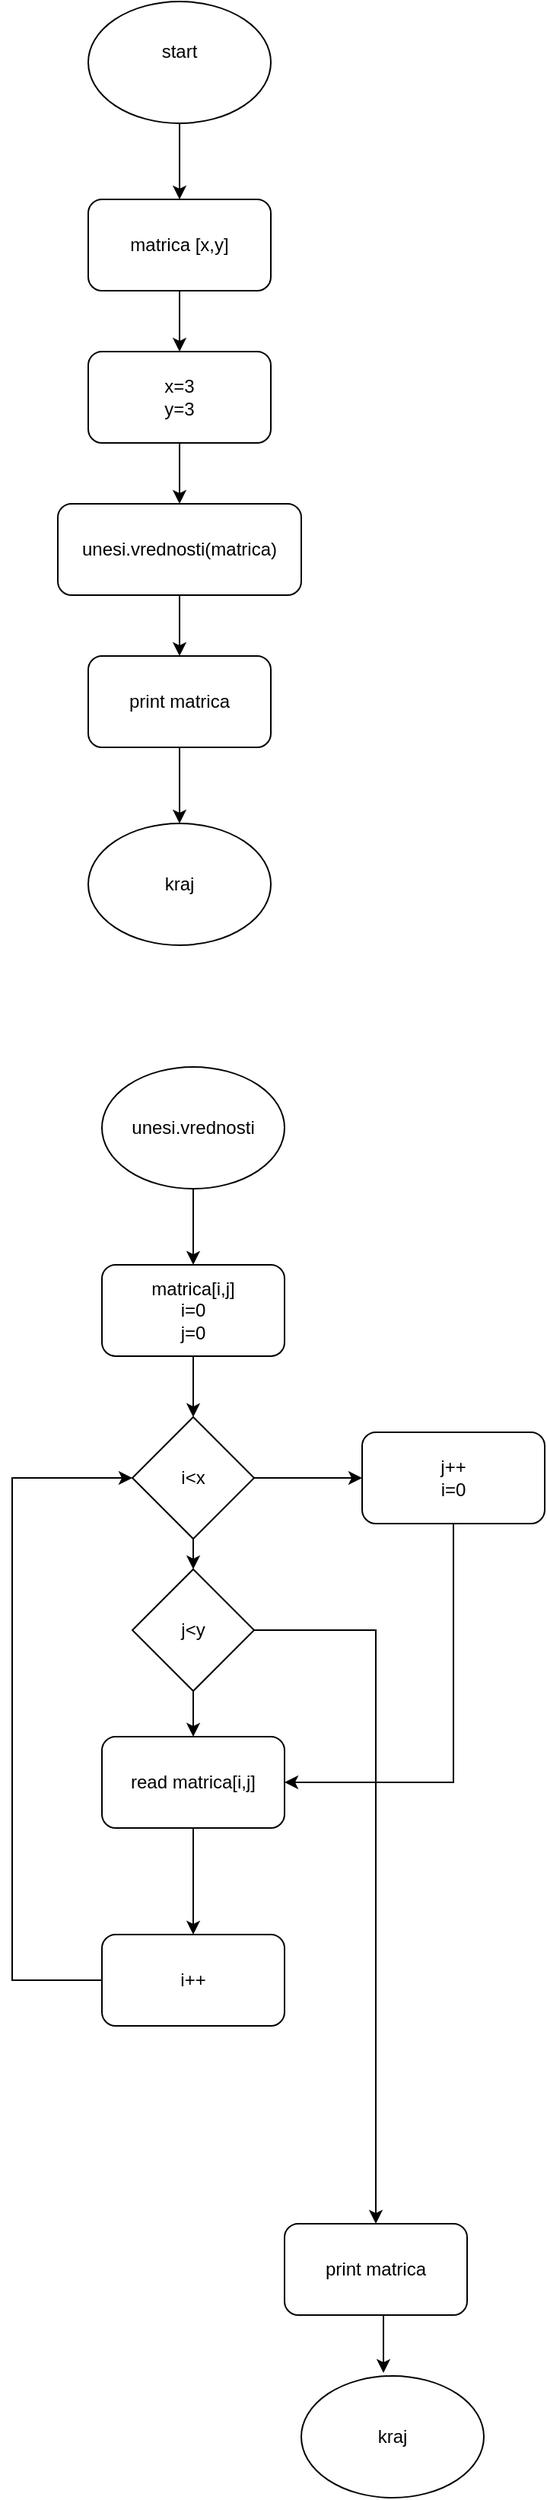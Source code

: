 <mxfile version="24.7.17">
  <diagram name="Page-1" id="bCHo46Dx80s6fhNhdEZx">
    <mxGraphModel dx="1434" dy="756" grid="1" gridSize="10" guides="1" tooltips="1" connect="1" arrows="1" fold="1" page="1" pageScale="1" pageWidth="850" pageHeight="1100" math="0" shadow="0">
      <root>
        <mxCell id="0" />
        <mxCell id="1" parent="0" />
        <mxCell id="RA1-9VBVPoNcQpWNQMXN-5" style="edgeStyle=orthogonalEdgeStyle;rounded=0;orthogonalLoop=1;jettySize=auto;html=1;exitX=0.5;exitY=1;exitDx=0;exitDy=0;entryX=0.5;entryY=0;entryDx=0;entryDy=0;" edge="1" parent="1" source="3Qx2SFiFOfXaepozawWC-1" target="3Qx2SFiFOfXaepozawWC-2">
          <mxGeometry relative="1" as="geometry" />
        </mxCell>
        <mxCell id="3Qx2SFiFOfXaepozawWC-1" value="start&lt;div&gt;&lt;br&gt;&lt;/div&gt;" style="ellipse;whiteSpace=wrap;html=1;" parent="1" vertex="1">
          <mxGeometry x="380" y="30" width="120" height="80" as="geometry" />
        </mxCell>
        <mxCell id="RA1-9VBVPoNcQpWNQMXN-6" style="edgeStyle=orthogonalEdgeStyle;rounded=0;orthogonalLoop=1;jettySize=auto;html=1;exitX=0.5;exitY=1;exitDx=0;exitDy=0;entryX=0.5;entryY=0;entryDx=0;entryDy=0;" edge="1" parent="1" source="3Qx2SFiFOfXaepozawWC-2" target="RA1-9VBVPoNcQpWNQMXN-1">
          <mxGeometry relative="1" as="geometry" />
        </mxCell>
        <mxCell id="3Qx2SFiFOfXaepozawWC-2" value="matrica [x,y]" style="rounded=1;whiteSpace=wrap;html=1;" parent="1" vertex="1">
          <mxGeometry x="380" y="160" width="120" height="60" as="geometry" />
        </mxCell>
        <mxCell id="RA1-9VBVPoNcQpWNQMXN-7" style="edgeStyle=orthogonalEdgeStyle;rounded=0;orthogonalLoop=1;jettySize=auto;html=1;exitX=0.5;exitY=1;exitDx=0;exitDy=0;entryX=0.5;entryY=0;entryDx=0;entryDy=0;" edge="1" parent="1" source="RA1-9VBVPoNcQpWNQMXN-1" target="RA1-9VBVPoNcQpWNQMXN-2">
          <mxGeometry relative="1" as="geometry" />
        </mxCell>
        <mxCell id="RA1-9VBVPoNcQpWNQMXN-1" value="x=3&lt;div&gt;y=3&lt;/div&gt;" style="rounded=1;whiteSpace=wrap;html=1;" vertex="1" parent="1">
          <mxGeometry x="380" y="260" width="120" height="60" as="geometry" />
        </mxCell>
        <mxCell id="RA1-9VBVPoNcQpWNQMXN-8" style="edgeStyle=orthogonalEdgeStyle;rounded=0;orthogonalLoop=1;jettySize=auto;html=1;exitX=0.5;exitY=1;exitDx=0;exitDy=0;entryX=0.5;entryY=0;entryDx=0;entryDy=0;" edge="1" parent="1" source="RA1-9VBVPoNcQpWNQMXN-2" target="RA1-9VBVPoNcQpWNQMXN-3">
          <mxGeometry relative="1" as="geometry" />
        </mxCell>
        <mxCell id="RA1-9VBVPoNcQpWNQMXN-2" value="unesi.vrednosti(matrica)" style="rounded=1;whiteSpace=wrap;html=1;" vertex="1" parent="1">
          <mxGeometry x="360" y="360" width="160" height="60" as="geometry" />
        </mxCell>
        <mxCell id="RA1-9VBVPoNcQpWNQMXN-9" style="edgeStyle=orthogonalEdgeStyle;rounded=0;orthogonalLoop=1;jettySize=auto;html=1;exitX=0.5;exitY=1;exitDx=0;exitDy=0;entryX=0.5;entryY=0;entryDx=0;entryDy=0;" edge="1" parent="1" source="RA1-9VBVPoNcQpWNQMXN-3" target="RA1-9VBVPoNcQpWNQMXN-4">
          <mxGeometry relative="1" as="geometry" />
        </mxCell>
        <mxCell id="RA1-9VBVPoNcQpWNQMXN-3" value="print matrica" style="rounded=1;whiteSpace=wrap;html=1;" vertex="1" parent="1">
          <mxGeometry x="380" y="460" width="120" height="60" as="geometry" />
        </mxCell>
        <mxCell id="RA1-9VBVPoNcQpWNQMXN-4" value="kraj" style="ellipse;whiteSpace=wrap;html=1;" vertex="1" parent="1">
          <mxGeometry x="380" y="570" width="120" height="80" as="geometry" />
        </mxCell>
        <mxCell id="RA1-9VBVPoNcQpWNQMXN-16" style="edgeStyle=orthogonalEdgeStyle;rounded=0;orthogonalLoop=1;jettySize=auto;html=1;exitX=0.5;exitY=1;exitDx=0;exitDy=0;entryX=0.5;entryY=0;entryDx=0;entryDy=0;" edge="1" parent="1" source="RA1-9VBVPoNcQpWNQMXN-10" target="RA1-9VBVPoNcQpWNQMXN-11">
          <mxGeometry relative="1" as="geometry" />
        </mxCell>
        <mxCell id="RA1-9VBVPoNcQpWNQMXN-10" value="unesi.vrednosti" style="ellipse;whiteSpace=wrap;html=1;" vertex="1" parent="1">
          <mxGeometry x="389" y="730" width="120" height="80" as="geometry" />
        </mxCell>
        <mxCell id="RA1-9VBVPoNcQpWNQMXN-17" style="edgeStyle=orthogonalEdgeStyle;rounded=0;orthogonalLoop=1;jettySize=auto;html=1;exitX=0.5;exitY=1;exitDx=0;exitDy=0;entryX=0.5;entryY=0;entryDx=0;entryDy=0;" edge="1" parent="1" source="RA1-9VBVPoNcQpWNQMXN-11" target="RA1-9VBVPoNcQpWNQMXN-12">
          <mxGeometry relative="1" as="geometry" />
        </mxCell>
        <mxCell id="RA1-9VBVPoNcQpWNQMXN-11" value="matrica[i,j]&lt;div&gt;i=0&lt;div&gt;j=0&lt;/div&gt;&lt;/div&gt;" style="rounded=1;whiteSpace=wrap;html=1;" vertex="1" parent="1">
          <mxGeometry x="389" y="860" width="120" height="60" as="geometry" />
        </mxCell>
        <mxCell id="RA1-9VBVPoNcQpWNQMXN-24" style="edgeStyle=orthogonalEdgeStyle;rounded=0;orthogonalLoop=1;jettySize=auto;html=1;exitX=0.5;exitY=1;exitDx=0;exitDy=0;entryX=0.5;entryY=0;entryDx=0;entryDy=0;" edge="1" parent="1" source="RA1-9VBVPoNcQpWNQMXN-12" target="RA1-9VBVPoNcQpWNQMXN-22">
          <mxGeometry relative="1" as="geometry" />
        </mxCell>
        <mxCell id="RA1-9VBVPoNcQpWNQMXN-28" style="edgeStyle=orthogonalEdgeStyle;rounded=0;orthogonalLoop=1;jettySize=auto;html=1;exitX=1;exitY=0.5;exitDx=0;exitDy=0;entryX=0;entryY=0.5;entryDx=0;entryDy=0;" edge="1" parent="1" source="RA1-9VBVPoNcQpWNQMXN-12" target="RA1-9VBVPoNcQpWNQMXN-27">
          <mxGeometry relative="1" as="geometry" />
        </mxCell>
        <mxCell id="RA1-9VBVPoNcQpWNQMXN-12" value="i&amp;lt;x" style="rhombus;whiteSpace=wrap;html=1;" vertex="1" parent="1">
          <mxGeometry x="409" y="960" width="80" height="80" as="geometry" />
        </mxCell>
        <mxCell id="RA1-9VBVPoNcQpWNQMXN-26" style="edgeStyle=orthogonalEdgeStyle;rounded=0;orthogonalLoop=1;jettySize=auto;html=1;exitX=0.5;exitY=1;exitDx=0;exitDy=0;entryX=0.5;entryY=0;entryDx=0;entryDy=0;" edge="1" parent="1" source="RA1-9VBVPoNcQpWNQMXN-13" target="RA1-9VBVPoNcQpWNQMXN-14">
          <mxGeometry relative="1" as="geometry" />
        </mxCell>
        <mxCell id="RA1-9VBVPoNcQpWNQMXN-13" value="read matrica[i,j]" style="rounded=1;whiteSpace=wrap;html=1;" vertex="1" parent="1">
          <mxGeometry x="389" y="1170" width="120" height="60" as="geometry" />
        </mxCell>
        <mxCell id="RA1-9VBVPoNcQpWNQMXN-23" style="edgeStyle=orthogonalEdgeStyle;rounded=0;orthogonalLoop=1;jettySize=auto;html=1;exitX=0;exitY=0.5;exitDx=0;exitDy=0;entryX=0;entryY=0.5;entryDx=0;entryDy=0;" edge="1" parent="1" source="RA1-9VBVPoNcQpWNQMXN-14" target="RA1-9VBVPoNcQpWNQMXN-12">
          <mxGeometry relative="1" as="geometry">
            <Array as="points">
              <mxPoint x="330" y="1330" />
              <mxPoint x="330" y="1000" />
            </Array>
          </mxGeometry>
        </mxCell>
        <mxCell id="RA1-9VBVPoNcQpWNQMXN-14" value="i++" style="rounded=1;whiteSpace=wrap;html=1;" vertex="1" parent="1">
          <mxGeometry x="389" y="1300" width="120" height="60" as="geometry" />
        </mxCell>
        <mxCell id="RA1-9VBVPoNcQpWNQMXN-25" style="edgeStyle=orthogonalEdgeStyle;rounded=0;orthogonalLoop=1;jettySize=auto;html=1;exitX=0.5;exitY=1;exitDx=0;exitDy=0;entryX=0.5;entryY=0;entryDx=0;entryDy=0;" edge="1" parent="1" source="RA1-9VBVPoNcQpWNQMXN-22" target="RA1-9VBVPoNcQpWNQMXN-13">
          <mxGeometry relative="1" as="geometry" />
        </mxCell>
        <mxCell id="RA1-9VBVPoNcQpWNQMXN-30" style="edgeStyle=orthogonalEdgeStyle;rounded=0;orthogonalLoop=1;jettySize=auto;html=1;exitX=1;exitY=0.5;exitDx=0;exitDy=0;" edge="1" parent="1" source="RA1-9VBVPoNcQpWNQMXN-22" target="RA1-9VBVPoNcQpWNQMXN-31">
          <mxGeometry relative="1" as="geometry">
            <mxPoint x="570" y="1442" as="targetPoint" />
          </mxGeometry>
        </mxCell>
        <mxCell id="RA1-9VBVPoNcQpWNQMXN-22" value="j&amp;lt;y" style="rhombus;whiteSpace=wrap;html=1;" vertex="1" parent="1">
          <mxGeometry x="409" y="1060" width="80" height="80" as="geometry" />
        </mxCell>
        <mxCell id="RA1-9VBVPoNcQpWNQMXN-29" style="edgeStyle=orthogonalEdgeStyle;rounded=0;orthogonalLoop=1;jettySize=auto;html=1;exitX=0.5;exitY=1;exitDx=0;exitDy=0;entryX=1;entryY=0.5;entryDx=0;entryDy=0;" edge="1" parent="1" source="RA1-9VBVPoNcQpWNQMXN-27" target="RA1-9VBVPoNcQpWNQMXN-13">
          <mxGeometry relative="1" as="geometry" />
        </mxCell>
        <mxCell id="RA1-9VBVPoNcQpWNQMXN-27" value="j++&lt;div&gt;i=0&lt;/div&gt;" style="rounded=1;whiteSpace=wrap;html=1;" vertex="1" parent="1">
          <mxGeometry x="560" y="970" width="120" height="60" as="geometry" />
        </mxCell>
        <mxCell id="RA1-9VBVPoNcQpWNQMXN-31" value="print matrica" style="rounded=1;whiteSpace=wrap;html=1;" vertex="1" parent="1">
          <mxGeometry x="509" y="1490" width="120" height="60" as="geometry" />
        </mxCell>
        <mxCell id="RA1-9VBVPoNcQpWNQMXN-32" value="kraj" style="ellipse;whiteSpace=wrap;html=1;" vertex="1" parent="1">
          <mxGeometry x="520" y="1590" width="120" height="80" as="geometry" />
        </mxCell>
        <mxCell id="RA1-9VBVPoNcQpWNQMXN-33" style="edgeStyle=orthogonalEdgeStyle;rounded=0;orthogonalLoop=1;jettySize=auto;html=1;exitX=0.5;exitY=1;exitDx=0;exitDy=0;entryX=0.45;entryY=-0.025;entryDx=0;entryDy=0;entryPerimeter=0;" edge="1" parent="1" source="RA1-9VBVPoNcQpWNQMXN-31" target="RA1-9VBVPoNcQpWNQMXN-32">
          <mxGeometry relative="1" as="geometry" />
        </mxCell>
      </root>
    </mxGraphModel>
  </diagram>
</mxfile>
